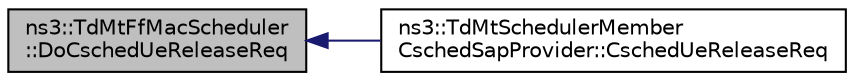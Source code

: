 digraph "ns3::TdMtFfMacScheduler::DoCschedUeReleaseReq"
{
  edge [fontname="Helvetica",fontsize="10",labelfontname="Helvetica",labelfontsize="10"];
  node [fontname="Helvetica",fontsize="10",shape=record];
  rankdir="LR";
  Node1 [label="ns3::TdMtFfMacScheduler\l::DoCschedUeReleaseReq",height=0.2,width=0.4,color="black", fillcolor="grey75", style="filled", fontcolor="black"];
  Node1 -> Node2 [dir="back",color="midnightblue",fontsize="10",style="solid"];
  Node2 [label="ns3::TdMtSchedulerMember\lCschedSapProvider::CschedUeReleaseReq",height=0.2,width=0.4,color="black", fillcolor="white", style="filled",URL="$d0/d40/classns3_1_1TdMtSchedulerMemberCschedSapProvider.html#a1acd605c886d06fa00ed0a7255536108"];
}
